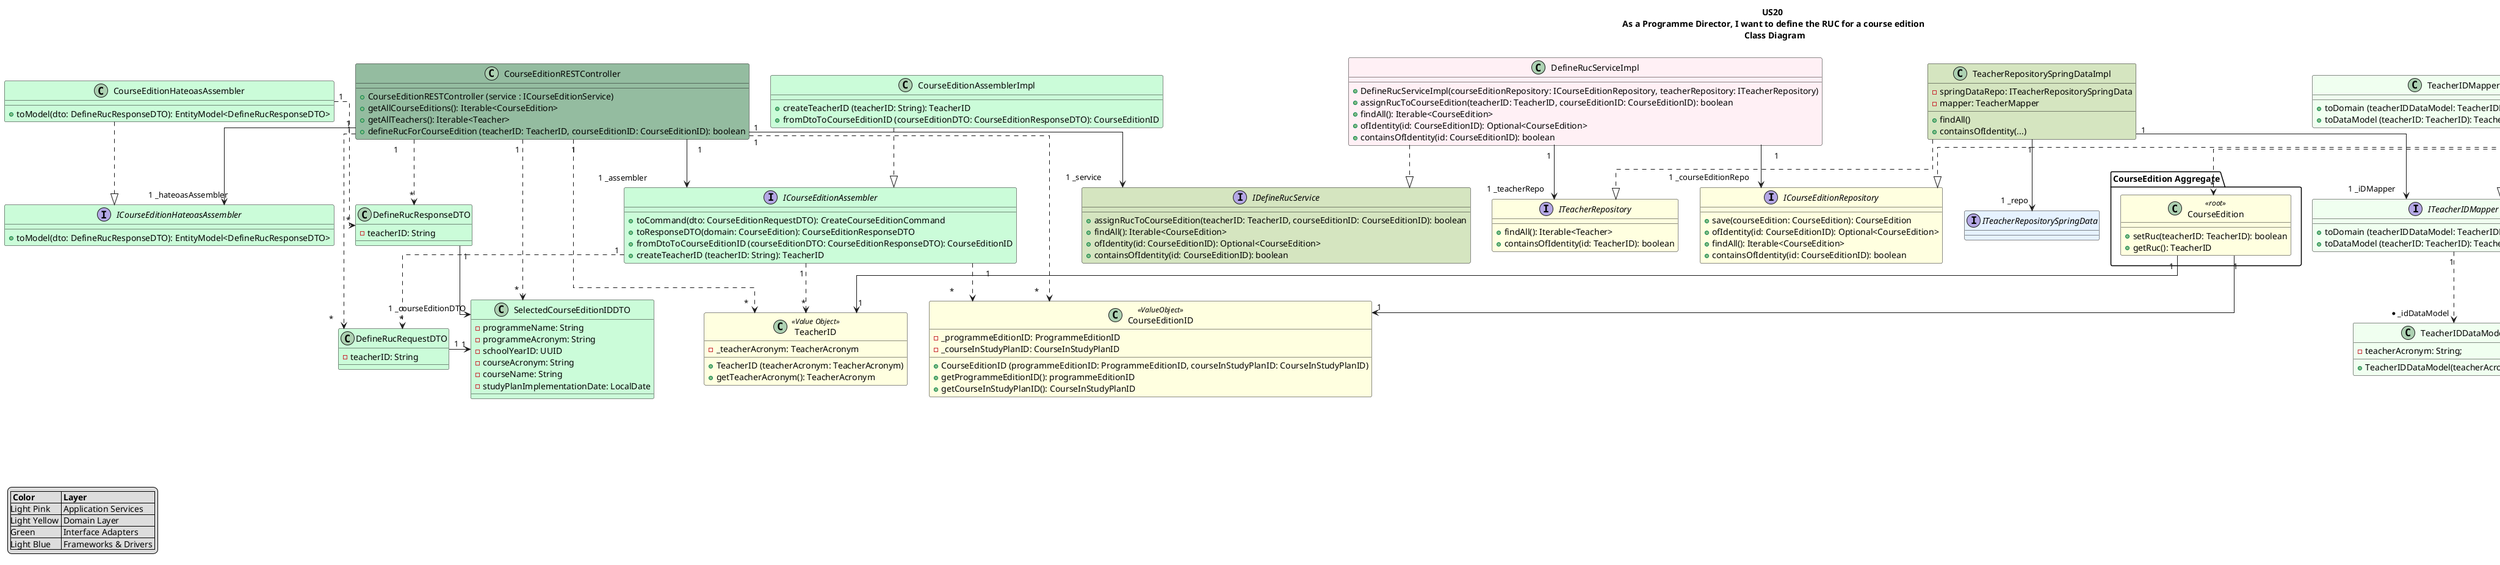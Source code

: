 @startuml
title  US20 \n As a Programme Director, I want to define the RUC for a course edition \n Class Diagram

skinparam linetype ortho

' ======= REST CONTROLLER =======
class CourseEditionRESTController #94bca0 {
   +  CourseEditionRESTController (service : ICourseEditionService)
   +  getAllCourseEditions(): Iterable<CourseEdition>
   +  getAllTeachers(): Iterable<Teacher>
   +  defineRucForCourseEdition (teacherID: TeacherID, courseEditionID: CourseEditionID): boolean
}

' ======= APPLICATION SERVICES =======
class DefineRucServiceImpl #fff0f5 {
  + DefineRucServiceImpl(courseEditionRepository: ICourseEditionRepository, teacherRepository: ITeacherRepository)
  + assignRucToCourseEdition(teacherID: TeacherID, courseEditionID: CourseEditionID): boolean
  + findAll(): Iterable<CourseEdition>
  + ofIdentity(id: CourseEditionID): Optional<CourseEdition>
  + containsOfIdentity(id: CourseEditionID): boolean
}

' ======= Domain Layer =======
interface ICourseEditionRepository #ffffe0 {
  + save(courseEdition: CourseEdition): CourseEdition
  + ofIdentity(id: CourseEditionID): Optional<CourseEdition>
  + findAll(): Iterable<CourseEdition>
  + containsOfIdentity(id: CourseEditionID): boolean
}

interface ITeacherRepository #ffffe0 {
  + findAll(): Iterable<Teacher>
  + containsOfIdentity(id: TeacherID): boolean
}

package "CourseEdition Aggregate" {
class CourseEdition <<root>> #ffffe0 {
  + setRuc(teacherID: TeacherID): boolean
  + getRuc(): TeacherID
}
}

class TeacherID <<Value Object>> #ffffe0 {
    - _teacherAcronym: TeacherAcronym
    + TeacherID (teacherAcronym: TeacherAcronym)
    + getTeacherAcronym(): TeacherAcronym
}

class CourseEditionID <<ValueObject>> #ffffe0 {
    - _programmeEditionID: ProgrammeEditionID
    - _courseInStudyPlanID: CourseInStudyPlanID
    + CourseEditionID (programmeEditionID: ProgrammeEditionID, courseInStudyPlanID: CourseInStudyPlanID)
    + getProgrammeEditionID(): programmeEditionID
    + getCourseInStudyPlanID(): CourseInStudyPlanID
}

' ======= Infrastructure Layer =======


interface ICourseEditionRepositorySpringData #e6f2ff {}
interface ITeacherRepositorySpringData #e6f2ff {}


' ======= Interface Adapters =======

interface IDefineRucService #D5E5C0 {
  + assignRucToCourseEdition(teacherID: TeacherID, courseEditionID: CourseEditionID): boolean
  + findAll(): Iterable<CourseEdition>
  + ofIdentity(id: CourseEditionID): Optional<CourseEdition>
  + containsOfIdentity(id: CourseEditionID): boolean
}

class CourseEditionRepositorySpringDataImpl #D5E5C0 {
  + CourseEditionRepositorySpringDataImpl(courseEditionReposSD: ICourseEditionRepositorySpringData\n courseEditionMapper: ICourseEditionMapper, courseEditionIDMapper: ICourseEditionIDMapper)
  + save (entity: CourseEdition):  CourseEdition
  + ofIdentity(id: CourseEditionID): Optional<CourseEdition>
  + findAll(): Iterable<CourseEdition>
  + containsOfIdentity(id: CourseEditionID): boolean
}

class TeacherRepositorySpringDataImpl #D5E5C0 {
  - springDataRepo: ITeacherRepositorySpringData
  - mapper: TeacherMapper
  + findAll()
  + containsOfIdentity(...)
}

package "Course Edition Data Model aggregate" {
class CourseEditionDataModel #f0fff0 {
    + CourseEditionDataModel(courseEditionIDDataModel: CourseEditionIDDataModel)
    + CourseEditionDataModel(courseEditionIDDataModel: CourseEditionIDDataModel, teacherIDDataModel: TeacherIDDataModel)
}
}

class CourseEditionIDDataModel #f0fff0 {
    + CourseEditionIDDataModel(programmeEditionIdDataModel: ProgrammeEditionIdDataModel, courseInStudyPlanIDDataModel: CourseInStudyPlanIDDataModel)
}

class TeacherIDDataModel #f0fff0 {
      - teacherAcronym: String;
      + TeacherIDDataModel(teacherAcronym: String)
}


class CourseEditionMapper #f0fff0 {
    + CourseEditionMapperImpl (...)
    + toDomain (courseEditionDataModel: CourseEditionDataModel): CourseEdition
    + toDataModel(courseEdition: CourseEdition): CourseEditionDataModel
}

class CourseEditionIDMapper #f0fff0 {
    + CourseEditionIDMapperImpl(...)
    + toDomain(courseEditionIDDataModel: CourseEditionIDDataModel): CourseEditionID
    + toDataModel(courseEditionID: CourseEditionID): CourseEditionIDDataModel
}

class TeacherIDMapper #f0fff0 {
    + toDomain (teacherIDDataModel: TeacherIDDataModel): TeacherID
    + toDataModel (teacherID: TeacherID): TeacherIDDataModel
}

interface ICourseEditionAssembler #cbfcd9 {
    + toCommand(dto: CourseEditionRequestDTO): CreateCourseEditionCommand
    + toResponseDTO(domain: CourseEdition): CourseEditionResponseDTO
    + fromDtoToCourseEditionID (courseEditionDTO: CourseEditionResponseDTO): CourseEditionID
    + createTeacherID (teacherID: String): TeacherID
}

interface ICourseEditionIDMapper #f0fff0 {
   + toDomain (courseEditionIDDataModel: CourseEditionIDDataModel): CourseEditionID
   + toDataModel (courseEditionID: CourseEditionID): CourseEditionIDDataModel
}

interface ITeacherIDMapper #f0fff0 {
    + toDomain (teacherIDDataModel: TeacherIDDataModel): TeacherID
    + toDataModel (teacherID: TeacherID): TeacherIDDataModel
}

interface ICourseEditionMapper #f0fff0 {
    + toDomain (CourseEditionDataModel courseEditionDataModel): CourseEdition
    + toDataModel (courseEdition: CourseEdition): CourseEditionDataModel
}

class CourseEditionAssemblerImpl #cbfcd9 {
    + createTeacherID (teacherID: String): TeacherID
    + fromDtoToCourseEditionID (courseEditionDTO: CourseEditionResponseDTO): CourseEditionID
}

class DefineRucRequestDTO #cbfcd9 {
    - teacherID: String
}

class DefineRucResponseDTO  #cbfcd9 {
    - teacherID: String
}


class SelectedCourseEditionIDDTO #cbfcd9 {
   - programmeName: String
   - programmeAcronym: String
   - schoolYearID: UUID
   - courseAcronym: String
   - courseName: String
   - studyPlanImplementationDate: LocalDate
}

class CourseEditionHateoasAssembler #cbfcd9 {
   + toModel(dto: DefineRucResponseDTO): EntityModel<DefineRucResponseDTO>
}

interface ICourseEditionHateoasAssembler #cbfcd9 {
   + toModel(dto: DefineRucResponseDTO): EntityModel<DefineRucResponseDTO>
}

' ======= Associations =======
CourseEditionRESTController "1" --> "1 _service" IDefineRucService
CourseEditionRESTController "1" --> "1 _assembler          "ICourseEditionAssembler
CourseEditionRESTController "1" ..> "*" CourseEditionID
CourseEditionRESTController "1" ..> "*" TeacherID
CourseEditionRESTController "1" ..> "*" DefineRucRequestDTO
CourseEditionRESTController "1" ..> "*" SelectedCourseEditionIDDTO
CourseEditionRESTController "1" ..> "*" DefineRucResponseDTO
CourseEditionRESTController "1" --> "1 _hateoasAssembler" ICourseEditionHateoasAssembler

DefineRucRequestDTO "1" -> "1" SelectedCourseEditionIDDTO
DefineRucResponseDTO "1" -> "1 _courseEditionDTO" SelectedCourseEditionIDDTO
CourseEditionAssemblerImpl ..|> ICourseEditionAssembler
ICourseEditionAssembler "1" ..> "*" CourseEditionID
ICourseEditionAssembler "1" ..> "*" TeacherID
ICourseEditionAssembler "1" ..> "*" DefineRucRequestDTO
CourseEditionHateoasAssembler ..|> ICourseEditionHateoasAssembler
CourseEditionHateoasAssembler "1" ..> "*" DefineRucResponseDTO
DefineRucServiceImpl  ..|>  IDefineRucService
DefineRucServiceImpl "1" --> "1 _teacherRepo" ITeacherRepository
DefineRucServiceImpl "1" --> "1 _courseEditionRepo" ICourseEditionRepository

CourseEditionRepositorySpringDataImpl ..|> ICourseEditionRepository
CourseEditionRepositorySpringDataImpl "1" ..> "*" CourseEdition
CourseEditionRepositorySpringDataImpl "1" --> "1 _iDMapper" ICourseEditionIDMapper
CourseEditionRepositorySpringDataImpl "1" --> "1 _repo" ICourseEditionRepositorySpringData
CourseEditionRepositorySpringDataImpl "1" --> "1 _mapper" ICourseEditionMapper

TeacherRepositorySpringDataImpl ..|> ITeacherRepository
TeacherRepositorySpringDataImpl "1" --> "1 _iDMapper" ITeacherIDMapper
TeacherRepositorySpringDataImpl "1" --> "1 _repo" ITeacherRepositorySpringData

ICourseEditionRepositorySpringData "1" ..> "*" CourseEditionDataModel
CourseEditionMapper ..|> ICourseEditionMapper
CourseEditionIDMapper ..|> ICourseEditionIDMapper
TeacherIDMapper ..|> ITeacherIDMapper

ICourseEditionIDMapper "1" ..> "* _idDataModel" CourseEditionIDDataModel
ITeacherIDMapper "1" ..> "* _idDataModel" TeacherIDDataModel

CourseEditionDataModel "1" --> "1" CourseEditionIDDataModel
CourseEdition "1" --> "1" TeacherID
CourseEdition "1" --> "1" CourseEditionID

' ======= LEGEND =======
legend left
|= Color |= Layer |
|Light Pink | Application Services |
|Light Yellow | Domain Layer |
|Green | Interface Adapters |
|Light Blue | Frameworks & Drivers |
end legend

@enduml
